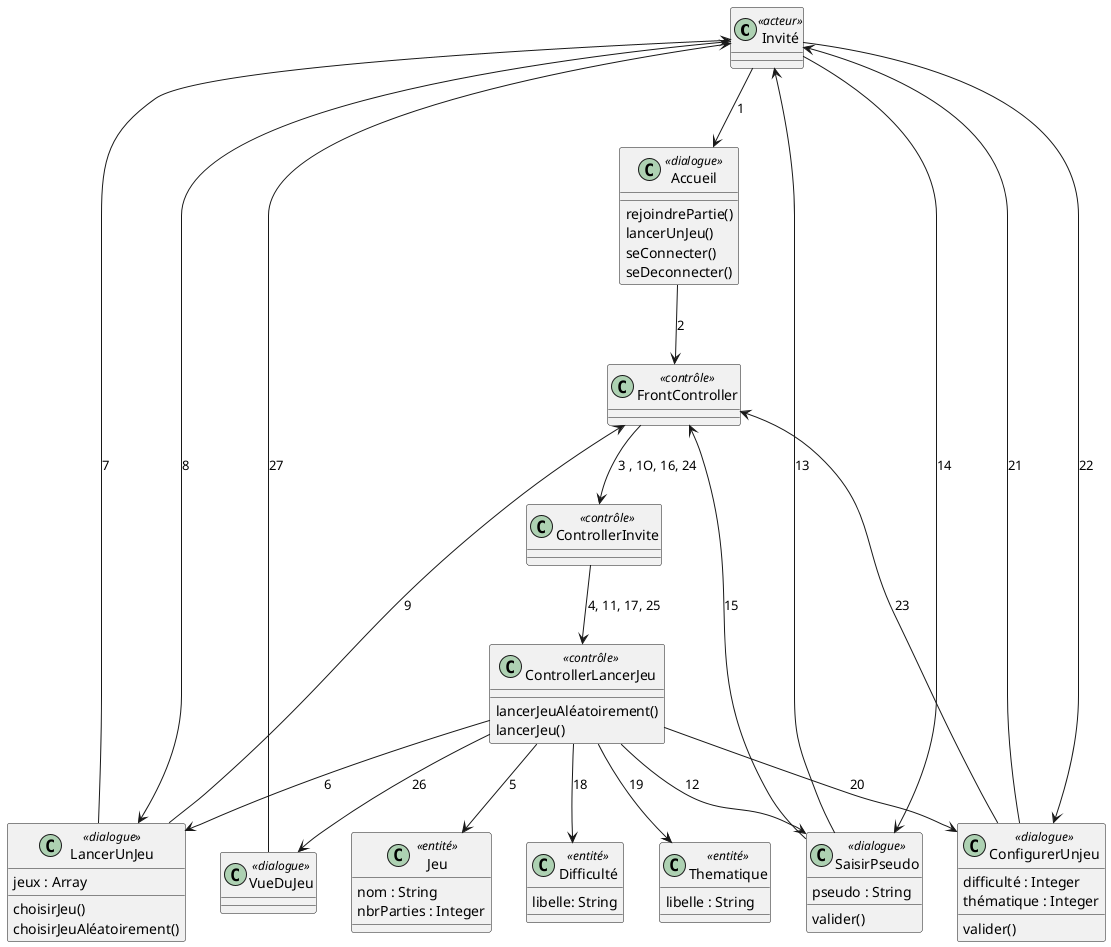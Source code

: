 Logiciel : plantuml 
https://plantuml.com/fr/

@startuml "Diagramme de classes participantes lancer une partie"
class Invité <<acteur>>{}

Invité --> Accueil : 1
Accueil --> FrontController : 2
LancerUnJeu --> FrontController : 9

class FrontController <<contrôle>>{

}

FrontController --> ControllerInvite : 3 , 1O, 16, 24


class ControllerInvite <<contrôle>>{

}

ControllerInvite --> ControllerLancerJeu : 4, 11, 17, 25


class ControllerLancerJeu <<contrôle>>{
    lancerJeuAléatoirement()
    lancerJeu()
}
ControllerLancerJeu --> LancerUnJeu : 6
ControllerLancerJeu --> Jeu : 5
ControllerLancerJeu --> SaisirPseudo : 12
ControllerLancerJeu --> Difficulté : 18
ControllerLancerJeu --> Thematique : 19
ControllerLancerJeu --> ConfigurerUnjeu : 20
ControllerLancerJeu --> VueDuJeu : 26

class Accueil <<dialogue>>{
    rejoindrePartie()
    lancerUnJeu()
    seConnecter()
    seDeconnecter()
}

class VueDuJeu <<dialogue>>{

}
VueDuJeu --> Invité : 27

class SaisirPseudo <<dialogue>>{
    pseudo : String
    valider()
}
SaisirPseudo --> Invité : 13
SaisirPseudo <-- Invité : 14
SaisirPseudo --> FrontController : 15

class LancerUnJeu <<dialogue>>{
    jeux : Array
    choisirJeu()
    choisirJeuAléatoirement()
}

class ConfigurerUnjeu <<dialogue>>{
    difficulté : Integer
    thématique : Integer
    valider()
}
Invité <-- ConfigurerUnjeu : 21
Invité --> ConfigurerUnjeu : 22
ConfigurerUnjeu --> FrontController : 23

LancerUnJeu --> Invité : 7
LancerUnJeu <-- Invité : 8



class Thematique <<entité>>{
    libelle : String
}

class "Difficulté" <<entité>>{
    libelle: String
}

class Jeu <<entité>>{
    nom : String
    nbrParties : Integer
}

@enduml